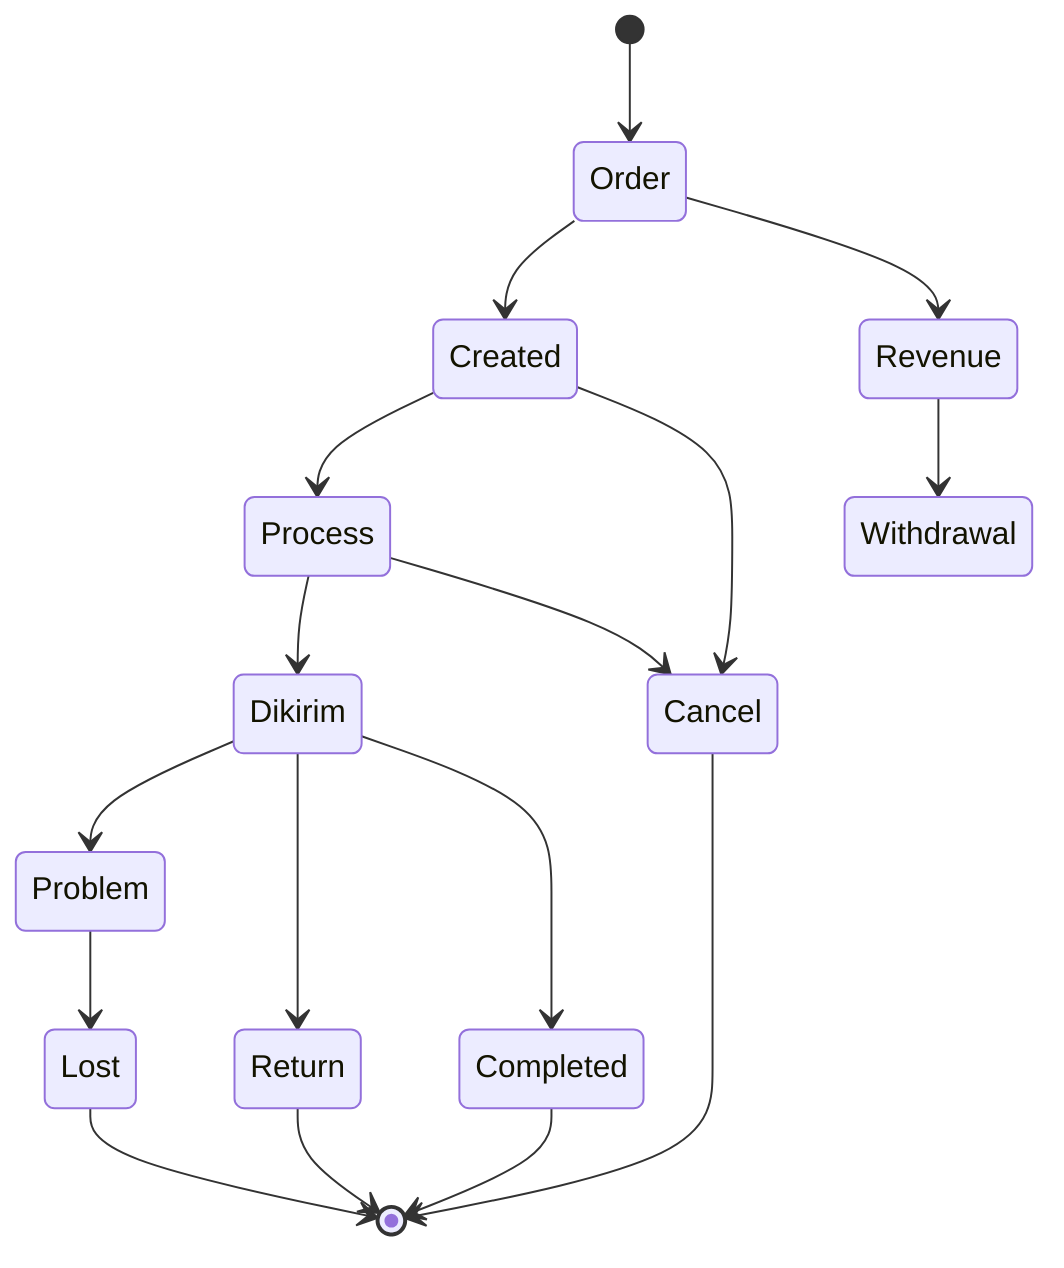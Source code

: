 stateDiagram-v2
    [*] --> Order
    Order --> Created
    Created --> Process
    Process --> Dikirim
    Process --> Cancel
    Created --> Cancel
    Dikirim --> Problem
    Problem --> Lost
    Dikirim --> Return
    Dikirim --> Completed
    Completed --> [*]
    Return --> [*]
    Lost --> [*]
    Cancel --> [*]


    Order --> Revenue
    Revenue --> Withdrawal